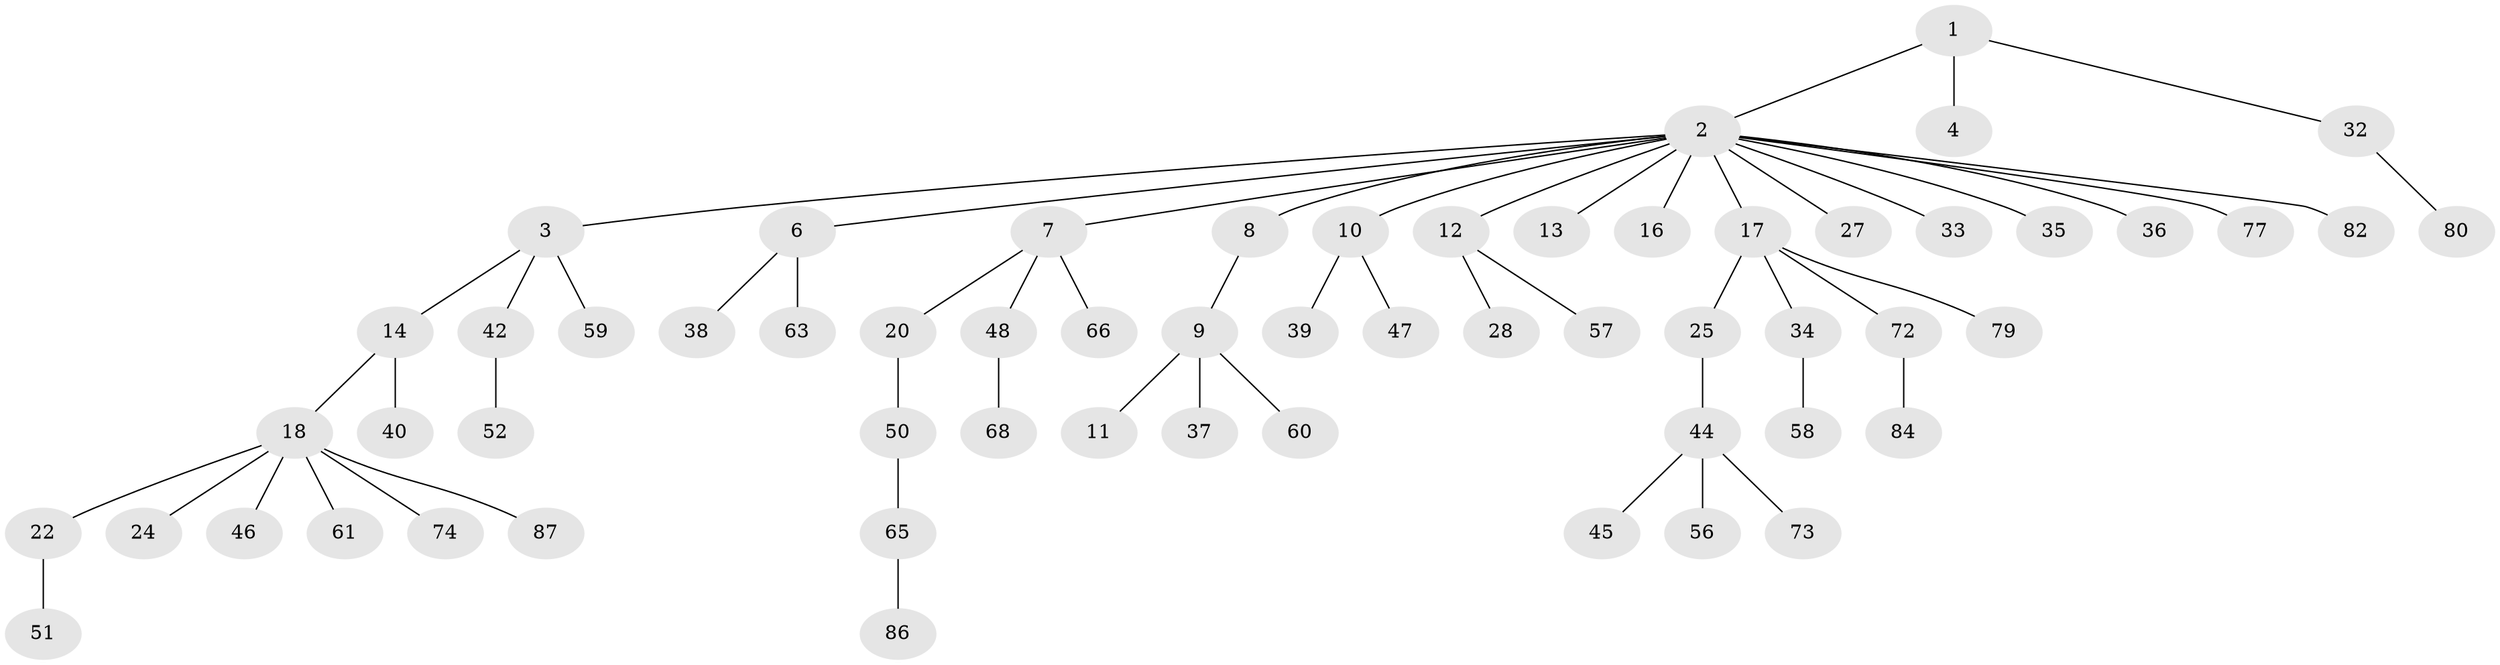 // Generated by graph-tools (version 1.1) at 2025/24/03/03/25 07:24:07]
// undirected, 60 vertices, 59 edges
graph export_dot {
graph [start="1"]
  node [color=gray90,style=filled];
  1 [super="+70"];
  2 [super="+5"];
  3 [super="+55"];
  4;
  6 [super="+29"];
  7 [super="+54"];
  8 [super="+21"];
  9 [super="+31"];
  10 [super="+30"];
  11;
  12 [super="+26"];
  13 [super="+41"];
  14 [super="+15"];
  16 [super="+62"];
  17 [super="+19"];
  18 [super="+76"];
  20 [super="+23"];
  22;
  24;
  25;
  27;
  28;
  32;
  33;
  34 [super="+43"];
  35;
  36;
  37;
  38;
  39 [super="+71"];
  40;
  42 [super="+49"];
  44 [super="+64"];
  45;
  46;
  47;
  48 [super="+69"];
  50;
  51 [super="+53"];
  52 [super="+83"];
  56 [super="+78"];
  57;
  58 [super="+81"];
  59;
  60;
  61;
  63 [super="+75"];
  65 [super="+67"];
  66;
  68;
  72;
  73;
  74;
  77;
  79 [super="+88"];
  80;
  82;
  84 [super="+85"];
  86;
  87;
  1 -- 2;
  1 -- 4;
  1 -- 32;
  2 -- 3;
  2 -- 12;
  2 -- 35;
  2 -- 33;
  2 -- 36;
  2 -- 6;
  2 -- 7;
  2 -- 8;
  2 -- 10;
  2 -- 13;
  2 -- 77;
  2 -- 16;
  2 -- 17;
  2 -- 82;
  2 -- 27;
  3 -- 14;
  3 -- 42;
  3 -- 59;
  6 -- 38;
  6 -- 63;
  7 -- 20;
  7 -- 48;
  7 -- 66;
  8 -- 9;
  9 -- 11;
  9 -- 60;
  9 -- 37;
  10 -- 39;
  10 -- 47;
  12 -- 57;
  12 -- 28;
  14 -- 40;
  14 -- 18;
  17 -- 34;
  17 -- 72;
  17 -- 25;
  17 -- 79;
  18 -- 22;
  18 -- 24;
  18 -- 46;
  18 -- 61;
  18 -- 74;
  18 -- 87;
  20 -- 50;
  22 -- 51;
  25 -- 44;
  32 -- 80;
  34 -- 58;
  42 -- 52;
  44 -- 45;
  44 -- 56;
  44 -- 73;
  48 -- 68;
  50 -- 65;
  65 -- 86;
  72 -- 84;
}
